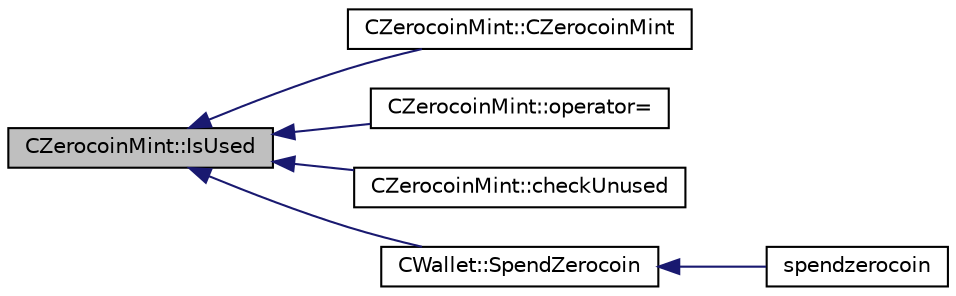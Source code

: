 digraph "CZerocoinMint::IsUsed"
{
  edge [fontname="Helvetica",fontsize="10",labelfontname="Helvetica",labelfontsize="10"];
  node [fontname="Helvetica",fontsize="10",shape=record];
  rankdir="LR";
  Node75 [label="CZerocoinMint::IsUsed",height=0.2,width=0.4,color="black", fillcolor="grey75", style="filled", fontcolor="black"];
  Node75 -> Node76 [dir="back",color="midnightblue",fontsize="10",style="solid",fontname="Helvetica"];
  Node76 [label="CZerocoinMint::CZerocoinMint",height=0.2,width=0.4,color="black", fillcolor="white", style="filled",URL="$class_c_zerocoin_mint.html#a8afb621c6d895c04e2ebcdb66346e7cf"];
  Node75 -> Node77 [dir="back",color="midnightblue",fontsize="10",style="solid",fontname="Helvetica"];
  Node77 [label="CZerocoinMint::operator=",height=0.2,width=0.4,color="black", fillcolor="white", style="filled",URL="$class_c_zerocoin_mint.html#a855136e027945ccacebc50745f1757fe"];
  Node75 -> Node78 [dir="back",color="midnightblue",fontsize="10",style="solid",fontname="Helvetica"];
  Node78 [label="CZerocoinMint::checkUnused",height=0.2,width=0.4,color="black", fillcolor="white", style="filled",URL="$class_c_zerocoin_mint.html#a80abac803dd79861be847593d0664682"];
  Node75 -> Node79 [dir="back",color="midnightblue",fontsize="10",style="solid",fontname="Helvetica"];
  Node79 [label="CWallet::SpendZerocoin",height=0.2,width=0.4,color="black", fillcolor="white", style="filled",URL="$class_c_wallet.html#aedd0ae4e683ee642272e170b7afd33fe"];
  Node79 -> Node80 [dir="back",color="midnightblue",fontsize="10",style="solid",fontname="Helvetica"];
  Node80 [label="spendzerocoin",height=0.2,width=0.4,color="black", fillcolor="white", style="filled",URL="$rpcwallet_8cpp.html#adea64c692ec279a1a3a2c9143f264955"];
}
